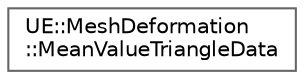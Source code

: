 digraph "Graphical Class Hierarchy"
{
 // INTERACTIVE_SVG=YES
 // LATEX_PDF_SIZE
  bgcolor="transparent";
  edge [fontname=Helvetica,fontsize=10,labelfontname=Helvetica,labelfontsize=10];
  node [fontname=Helvetica,fontsize=10,shape=box,height=0.2,width=0.4];
  rankdir="LR";
  Node0 [id="Node000000",label="UE::MeshDeformation\l::MeanValueTriangleData",height=0.2,width=0.4,color="grey40", fillcolor="white", style="filled",URL="$d3/db2/classUE_1_1MeshDeformation_1_1MeanValueTriangleData.html",tooltip="The per-triangle data used in constructing the mean-value weighted laplacian."];
}
